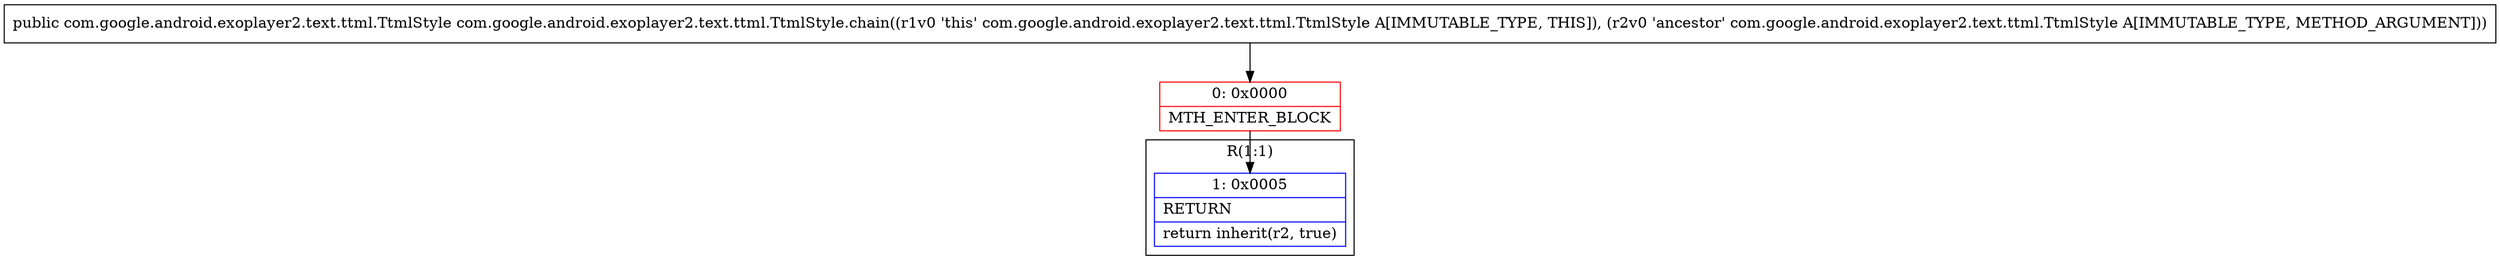 digraph "CFG forcom.google.android.exoplayer2.text.ttml.TtmlStyle.chain(Lcom\/google\/android\/exoplayer2\/text\/ttml\/TtmlStyle;)Lcom\/google\/android\/exoplayer2\/text\/ttml\/TtmlStyle;" {
subgraph cluster_Region_1507260736 {
label = "R(1:1)";
node [shape=record,color=blue];
Node_1 [shape=record,label="{1\:\ 0x0005|RETURN\l|return inherit(r2, true)\l}"];
}
Node_0 [shape=record,color=red,label="{0\:\ 0x0000|MTH_ENTER_BLOCK\l}"];
MethodNode[shape=record,label="{public com.google.android.exoplayer2.text.ttml.TtmlStyle com.google.android.exoplayer2.text.ttml.TtmlStyle.chain((r1v0 'this' com.google.android.exoplayer2.text.ttml.TtmlStyle A[IMMUTABLE_TYPE, THIS]), (r2v0 'ancestor' com.google.android.exoplayer2.text.ttml.TtmlStyle A[IMMUTABLE_TYPE, METHOD_ARGUMENT])) }"];
MethodNode -> Node_0;
Node_0 -> Node_1;
}

